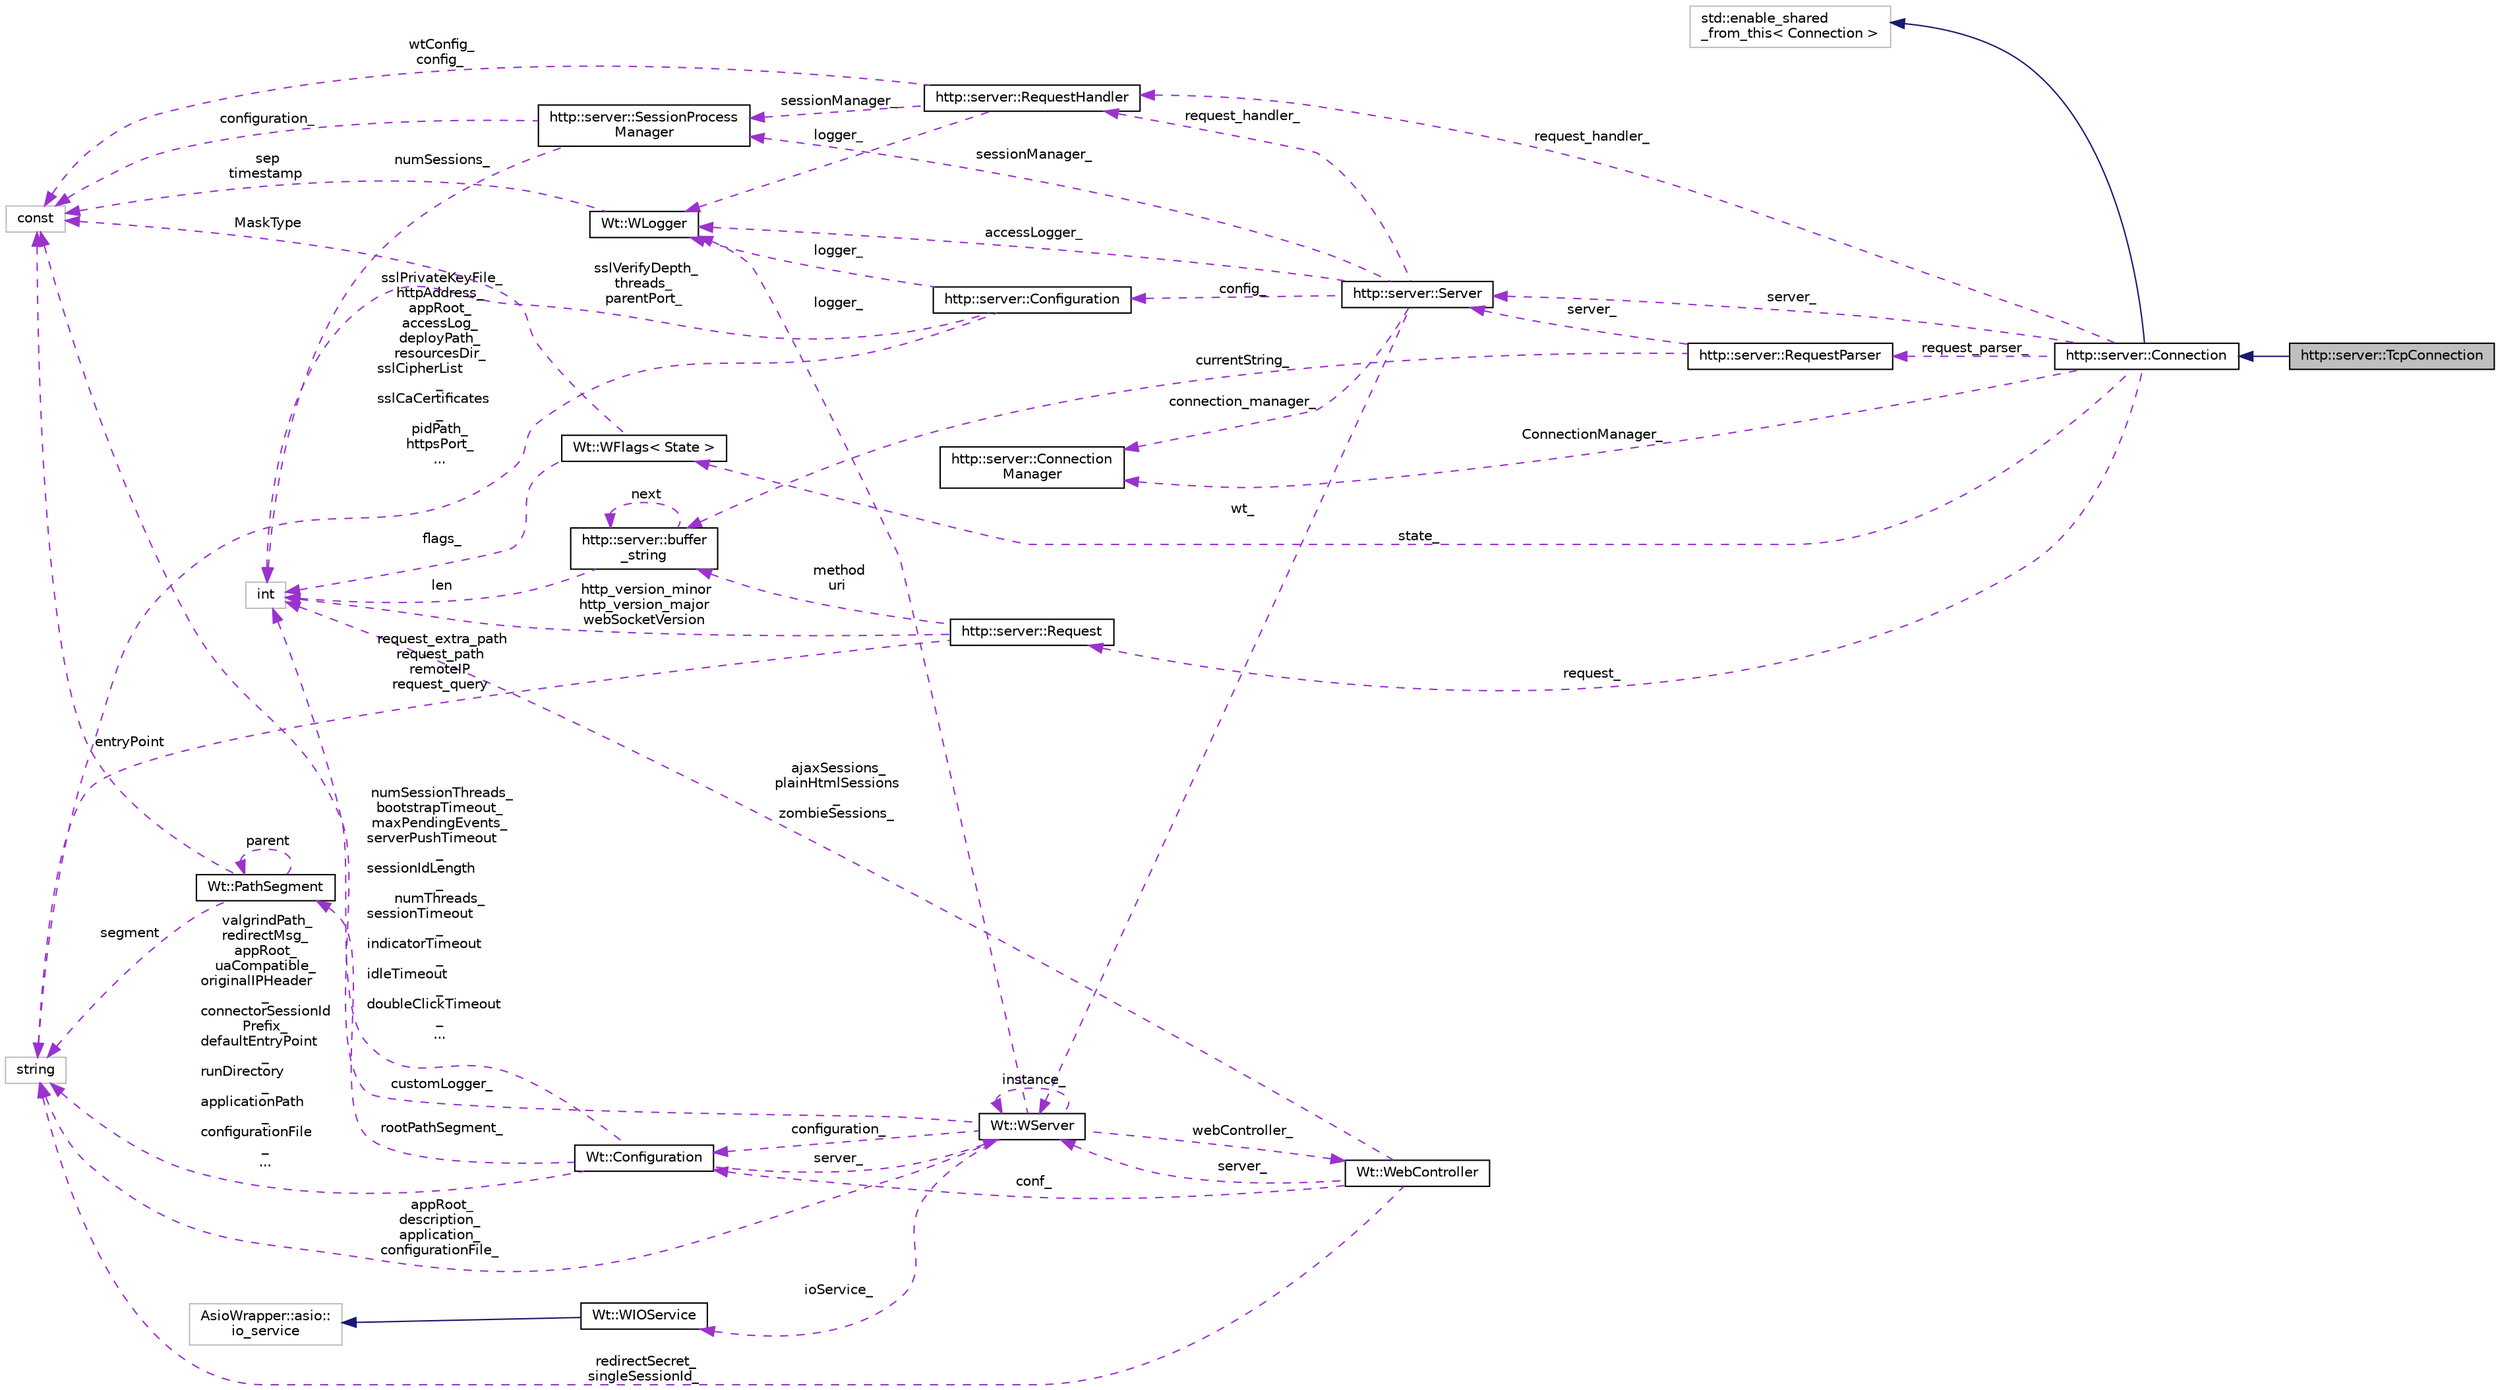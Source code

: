 digraph "http::server::TcpConnection"
{
 // LATEX_PDF_SIZE
  edge [fontname="Helvetica",fontsize="10",labelfontname="Helvetica",labelfontsize="10"];
  node [fontname="Helvetica",fontsize="10",shape=record];
  rankdir="LR";
  Node1 [label="http::server::TcpConnection",height=0.2,width=0.4,color="black", fillcolor="grey75", style="filled", fontcolor="black",tooltip="Represents a single connection from a client."];
  Node2 -> Node1 [dir="back",color="midnightblue",fontsize="10",style="solid",fontname="Helvetica"];
  Node2 [label="http::server::Connection",height=0.2,width=0.4,color="black", fillcolor="white", style="filled",URL="$classhttp_1_1server_1_1Connection.html",tooltip="Represents a single connection from a client."];
  Node3 -> Node2 [dir="back",color="midnightblue",fontsize="10",style="solid",fontname="Helvetica"];
  Node3 [label="std::enable_shared\l_from_this\< Connection \>",height=0.2,width=0.4,color="grey75", fillcolor="white", style="filled",tooltip=" "];
  Node4 -> Node2 [dir="back",color="darkorchid3",fontsize="10",style="dashed",label=" request_" ,fontname="Helvetica"];
  Node4 [label="http::server::Request",height=0.2,width=0.4,color="black", fillcolor="white", style="filled",URL="$classhttp_1_1server_1_1Request.html",tooltip=" "];
  Node5 -> Node4 [dir="back",color="darkorchid3",fontsize="10",style="dashed",label=" http_version_minor\nhttp_version_major\nwebSocketVersion" ,fontname="Helvetica"];
  Node5 [label="int",height=0.2,width=0.4,color="grey75", fillcolor="white", style="filled",tooltip=" "];
  Node6 -> Node4 [dir="back",color="darkorchid3",fontsize="10",style="dashed",label=" request_extra_path\nrequest_path\nremoteIP\nrequest_query" ,fontname="Helvetica"];
  Node6 [label="string",height=0.2,width=0.4,color="grey75", fillcolor="white", style="filled",tooltip=" "];
  Node7 -> Node4 [dir="back",color="darkorchid3",fontsize="10",style="dashed",label=" method\nuri" ,fontname="Helvetica"];
  Node7 [label="http::server::buffer\l_string",height=0.2,width=0.4,color="black", fillcolor="white", style="filled",URL="$structhttp_1_1server_1_1buffer__string.html",tooltip=" "];
  Node5 -> Node7 [dir="back",color="darkorchid3",fontsize="10",style="dashed",label=" len" ,fontname="Helvetica"];
  Node7 -> Node7 [dir="back",color="darkorchid3",fontsize="10",style="dashed",label=" next" ,fontname="Helvetica"];
  Node8 -> Node2 [dir="back",color="darkorchid3",fontsize="10",style="dashed",label=" request_parser_" ,fontname="Helvetica"];
  Node8 [label="http::server::RequestParser",height=0.2,width=0.4,color="black", fillcolor="white", style="filled",URL="$classhttp_1_1server_1_1RequestParser.html",tooltip="Parser for incoming requests."];
  Node9 -> Node8 [dir="back",color="darkorchid3",fontsize="10",style="dashed",label=" server_" ,fontname="Helvetica"];
  Node9 [label="http::server::Server",height=0.2,width=0.4,color="black", fillcolor="white", style="filled",URL="$classhttp_1_1server_1_1Server.html",tooltip="The top-level class of the HTTP server."];
  Node10 -> Node9 [dir="back",color="darkorchid3",fontsize="10",style="dashed",label=" request_handler_" ,fontname="Helvetica"];
  Node10 [label="http::server::RequestHandler",height=0.2,width=0.4,color="black", fillcolor="white", style="filled",URL="$classhttp_1_1server_1_1RequestHandler.html",tooltip="The common handler for all incoming requests."];
  Node11 -> Node10 [dir="back",color="darkorchid3",fontsize="10",style="dashed",label=" sessionManager_" ,fontname="Helvetica"];
  Node11 [label="http::server::SessionProcess\lManager",height=0.2,width=0.4,color="black", fillcolor="white", style="filled",URL="$classhttp_1_1server_1_1SessionProcessManager.html",tooltip="For dedicated processes: maps session ids to child processes and their sockets."];
  Node5 -> Node11 [dir="back",color="darkorchid3",fontsize="10",style="dashed",label=" numSessions_" ,fontname="Helvetica"];
  Node12 -> Node11 [dir="back",color="darkorchid3",fontsize="10",style="dashed",label=" configuration_" ,fontname="Helvetica"];
  Node12 [label="const",height=0.2,width=0.4,color="grey75", fillcolor="white", style="filled",tooltip=" "];
  Node13 -> Node10 [dir="back",color="darkorchid3",fontsize="10",style="dashed",label=" logger_" ,fontname="Helvetica"];
  Node13 [label="Wt::WLogger",height=0.2,width=0.4,color="black", fillcolor="white", style="filled",URL="$classWt_1_1WLogger.html",tooltip="A simple logging class."];
  Node12 -> Node13 [dir="back",color="darkorchid3",fontsize="10",style="dashed",label=" sep\ntimestamp" ,fontname="Helvetica"];
  Node12 -> Node10 [dir="back",color="darkorchid3",fontsize="10",style="dashed",label=" wtConfig_\nconfig_" ,fontname="Helvetica"];
  Node11 -> Node9 [dir="back",color="darkorchid3",fontsize="10",style="dashed",label=" sessionManager_" ,fontname="Helvetica"];
  Node13 -> Node9 [dir="back",color="darkorchid3",fontsize="10",style="dashed",label=" accessLogger_" ,fontname="Helvetica"];
  Node14 -> Node9 [dir="back",color="darkorchid3",fontsize="10",style="dashed",label=" connection_manager_" ,fontname="Helvetica"];
  Node14 [label="http::server::Connection\lManager",height=0.2,width=0.4,color="black", fillcolor="white", style="filled",URL="$classhttp_1_1server_1_1ConnectionManager.html",tooltip=" "];
  Node15 -> Node9 [dir="back",color="darkorchid3",fontsize="10",style="dashed",label=" wt_" ,fontname="Helvetica"];
  Node15 [label="Wt::WServer",height=0.2,width=0.4,color="black", fillcolor="white", style="filled",URL="$classWt_1_1WServer.html",tooltip="A class encapsulating a web application server."];
  Node16 -> Node15 [dir="back",color="darkorchid3",fontsize="10",style="dashed",label=" ioService_" ,fontname="Helvetica"];
  Node16 [label="Wt::WIOService",height=0.2,width=0.4,color="black", fillcolor="white", style="filled",URL="$classWt_1_1WIOService.html",tooltip="An I/O service."];
  Node17 -> Node16 [dir="back",color="midnightblue",fontsize="10",style="solid",fontname="Helvetica"];
  Node17 [label="AsioWrapper::asio::\lio_service",height=0.2,width=0.4,color="grey75", fillcolor="white", style="filled",tooltip=" "];
  Node18 -> Node15 [dir="back",color="darkorchid3",fontsize="10",style="dashed",label=" configuration_" ,fontname="Helvetica"];
  Node18 [label="Wt::Configuration",height=0.2,width=0.4,color="black", fillcolor="white", style="filled",URL="$classWt_1_1Configuration.html",tooltip=" "];
  Node19 -> Node18 [dir="back",color="darkorchid3",fontsize="10",style="dashed",label=" rootPathSegment_" ,fontname="Helvetica"];
  Node19 [label="Wt::PathSegment",height=0.2,width=0.4,color="black", fillcolor="white", style="filled",URL="$structWt_1_1PathSegment.html",tooltip=" "];
  Node19 -> Node19 [dir="back",color="darkorchid3",fontsize="10",style="dashed",label=" parent" ,fontname="Helvetica"];
  Node6 -> Node19 [dir="back",color="darkorchid3",fontsize="10",style="dashed",label=" segment" ,fontname="Helvetica"];
  Node12 -> Node19 [dir="back",color="darkorchid3",fontsize="10",style="dashed",label=" entryPoint" ,fontname="Helvetica"];
  Node15 -> Node18 [dir="back",color="darkorchid3",fontsize="10",style="dashed",label=" server_" ,fontname="Helvetica"];
  Node5 -> Node18 [dir="back",color="darkorchid3",fontsize="10",style="dashed",label=" numSessionThreads_\nbootstrapTimeout_\nmaxPendingEvents_\nserverPushTimeout\l_\nsessionIdLength\l_\nnumThreads_\nsessionTimeout\l_\nindicatorTimeout\l_\nidleTimeout\l_\ndoubleClickTimeout\l_\n..." ,fontname="Helvetica"];
  Node6 -> Node18 [dir="back",color="darkorchid3",fontsize="10",style="dashed",label=" valgrindPath_\nredirectMsg_\nappRoot_\nuaCompatible_\noriginalIPHeader\l_\nconnectorSessionId\lPrefix_\ndefaultEntryPoint\l_\nrunDirectory\l_\napplicationPath\l_\nconfigurationFile\l_\n..." ,fontname="Helvetica"];
  Node13 -> Node15 [dir="back",color="darkorchid3",fontsize="10",style="dashed",label=" logger_" ,fontname="Helvetica"];
  Node15 -> Node15 [dir="back",color="darkorchid3",fontsize="10",style="dashed",label=" instance_" ,fontname="Helvetica"];
  Node20 -> Node15 [dir="back",color="darkorchid3",fontsize="10",style="dashed",label=" webController_" ,fontname="Helvetica"];
  Node20 [label="Wt::WebController",height=0.2,width=0.4,color="black", fillcolor="white", style="filled",URL="$classWt_1_1WebController.html",tooltip=" "];
  Node18 -> Node20 [dir="back",color="darkorchid3",fontsize="10",style="dashed",label=" conf_" ,fontname="Helvetica"];
  Node15 -> Node20 [dir="back",color="darkorchid3",fontsize="10",style="dashed",label=" server_" ,fontname="Helvetica"];
  Node5 -> Node20 [dir="back",color="darkorchid3",fontsize="10",style="dashed",label=" ajaxSessions_\nplainHtmlSessions\l_\nzombieSessions_" ,fontname="Helvetica"];
  Node6 -> Node20 [dir="back",color="darkorchid3",fontsize="10",style="dashed",label=" redirectSecret_\nsingleSessionId_" ,fontname="Helvetica"];
  Node6 -> Node15 [dir="back",color="darkorchid3",fontsize="10",style="dashed",label=" appRoot_\ndescription_\napplication_\nconfigurationFile_" ,fontname="Helvetica"];
  Node12 -> Node15 [dir="back",color="darkorchid3",fontsize="10",style="dashed",label=" customLogger_" ,fontname="Helvetica"];
  Node21 -> Node9 [dir="back",color="darkorchid3",fontsize="10",style="dashed",label=" config_" ,fontname="Helvetica"];
  Node21 [label="http::server::Configuration",height=0.2,width=0.4,color="black", fillcolor="white", style="filled",URL="$classhttp_1_1server_1_1Configuration.html",tooltip=" "];
  Node13 -> Node21 [dir="back",color="darkorchid3",fontsize="10",style="dashed",label=" logger_" ,fontname="Helvetica"];
  Node5 -> Node21 [dir="back",color="darkorchid3",fontsize="10",style="dashed",label=" sslVerifyDepth_\nthreads_\nparentPort_" ,fontname="Helvetica"];
  Node6 -> Node21 [dir="back",color="darkorchid3",fontsize="10",style="dashed",label=" sslPrivateKeyFile_\nhttpAddress_\nappRoot_\naccessLog_\ndeployPath_\nresourcesDir_\nsslCipherList\l_\nsslCaCertificates\l_\npidPath_\nhttpsPort_\n..." ,fontname="Helvetica"];
  Node7 -> Node8 [dir="back",color="darkorchid3",fontsize="10",style="dashed",label=" currentString_" ,fontname="Helvetica"];
  Node10 -> Node2 [dir="back",color="darkorchid3",fontsize="10",style="dashed",label=" request_handler_" ,fontname="Helvetica"];
  Node14 -> Node2 [dir="back",color="darkorchid3",fontsize="10",style="dashed",label=" ConnectionManager_" ,fontname="Helvetica"];
  Node22 -> Node2 [dir="back",color="darkorchid3",fontsize="10",style="dashed",label=" state_" ,fontname="Helvetica"];
  Node22 [label="Wt::WFlags\< State \>",height=0.2,width=0.4,color="black", fillcolor="white", style="filled",URL="$classWt_1_1WFlags.html",tooltip=" "];
  Node5 -> Node22 [dir="back",color="darkorchid3",fontsize="10",style="dashed",label=" flags_" ,fontname="Helvetica"];
  Node12 -> Node22 [dir="back",color="darkorchid3",fontsize="10",style="dashed",label=" MaskType" ,fontname="Helvetica"];
  Node9 -> Node2 [dir="back",color="darkorchid3",fontsize="10",style="dashed",label=" server_" ,fontname="Helvetica"];
}

